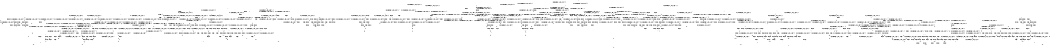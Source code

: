 digraph BCG {
size = "7, 10.5";
center = TRUE;
node [shape = circle];
0 [peripheries = 2];
0 -> 1 [label = "EX !0 !ATOMIC_EXCH_BRANCH (1, +1, TRUE, +1, 1, FALSE) !{0, 1, 2}"];
0 -> 2 [label = "EX !2 !ATOMIC_EXCH_BRANCH (1, +1, TRUE, +0, 3, TRUE) !{0, 1, 2}"];
0 -> 3 [label = "EX !1 !ATOMIC_EXCH_BRANCH (1, +0, TRUE, +0, 1, TRUE) !{0, 1, 2}"];
0 -> 4 [label = "EX !0 !ATOMIC_EXCH_BRANCH (1, +1, TRUE, +1, 1, FALSE) !{0, 1, 2}"];
1 -> 5 [label = "EX !2 !ATOMIC_EXCH_BRANCH (1, +1, TRUE, +0, 3, FALSE) !{0, 1, 2}"];
1 -> 6 [label = "EX !1 !ATOMIC_EXCH_BRANCH (1, +0, TRUE, +0, 1, FALSE) !{0, 1, 2}"];
1 -> 7 [label = "TERMINATE !0"];
2 -> 8 [label = "EX !0 !ATOMIC_EXCH_BRANCH (1, +1, TRUE, +1, 1, TRUE) !{0, 1, 2}"];
2 -> 9 [label = "EX !1 !ATOMIC_EXCH_BRANCH (1, +0, TRUE, +0, 1, FALSE) !{0, 1, 2}"];
2 -> 10 [label = "TERMINATE !2"];
2 -> 11 [label = "EX !0 !ATOMIC_EXCH_BRANCH (1, +1, TRUE, +1, 1, TRUE) !{0, 1, 2}"];
3 -> 3 [label = "EX !1 !ATOMIC_EXCH_BRANCH (1, +0, TRUE, +0, 1, TRUE) !{0, 1, 2}"];
3 -> 12 [label = "EX !0 !ATOMIC_EXCH_BRANCH (1, +1, TRUE, +1, 1, FALSE) !{0, 1, 2}"];
3 -> 13 [label = "EX !2 !ATOMIC_EXCH_BRANCH (1, +1, TRUE, +0, 3, TRUE) !{0, 1, 2}"];
3 -> 14 [label = "EX !0 !ATOMIC_EXCH_BRANCH (1, +1, TRUE, +1, 1, FALSE) !{0, 1, 2}"];
4 -> 15 [label = "EX !1 !ATOMIC_EXCH_BRANCH (1, +0, TRUE, +0, 1, FALSE) !{0, 1, 2}"];
4 -> 16 [label = "EX !2 !ATOMIC_EXCH_BRANCH (1, +1, TRUE, +0, 3, FALSE) !{0, 1, 2}"];
4 -> 17 [label = "EX !1 !ATOMIC_EXCH_BRANCH (1, +0, TRUE, +0, 1, FALSE) !{0, 1, 2}"];
4 -> 18 [label = "TERMINATE !0"];
5 -> 19 [label = "EX !2 !ATOMIC_EXCH_BRANCH (1, +0, TRUE, +1, 1, TRUE) !{0, 1, 2}"];
5 -> 20 [label = "EX !1 !ATOMIC_EXCH_BRANCH (1, +0, TRUE, +0, 1, FALSE) !{0, 1, 2}"];
5 -> 21 [label = "TERMINATE !0"];
6 -> 22 [label = "EX !2 !ATOMIC_EXCH_BRANCH (1, +1, TRUE, +0, 3, TRUE) !{0, 1, 2}"];
6 -> 23 [label = "TERMINATE !0"];
6 -> 24 [label = "TERMINATE !1"];
7 -> 25 [label = "EX !2 !ATOMIC_EXCH_BRANCH (1, +1, TRUE, +0, 3, FALSE) !{1, 2}"];
7 -> 26 [label = "EX !1 !ATOMIC_EXCH_BRANCH (1, +0, TRUE, +0, 1, FALSE) !{1, 2}"];
7 -> 27 [label = "EX !1 !ATOMIC_EXCH_BRANCH (1, +0, TRUE, +0, 1, FALSE) !{1, 2}"];
8 -> 8 [label = "EX !0 !ATOMIC_EXCH_BRANCH (1, +1, TRUE, +1, 1, TRUE) !{0, 1, 2}"];
8 -> 28 [label = "EX !1 !ATOMIC_EXCH_BRANCH (1, +0, TRUE, +0, 1, FALSE) !{0, 1, 2}"];
8 -> 29 [label = "TERMINATE !2"];
8 -> 11 [label = "EX !0 !ATOMIC_EXCH_BRANCH (1, +1, TRUE, +1, 1, TRUE) !{0, 1, 2}"];
9 -> 22 [label = "EX !0 !ATOMIC_EXCH_BRANCH (1, +1, TRUE, +1, 1, FALSE) !{0, 1, 2}"];
9 -> 30 [label = "TERMINATE !2"];
9 -> 31 [label = "TERMINATE !1"];
9 -> 32 [label = "EX !0 !ATOMIC_EXCH_BRANCH (1, +1, TRUE, +1, 1, FALSE) !{0, 1, 2}"];
10 -> 33 [label = "EX !0 !ATOMIC_EXCH_BRANCH (1, +1, TRUE, +1, 1, TRUE) !{0, 1}"];
10 -> 34 [label = "EX !1 !ATOMIC_EXCH_BRANCH (1, +0, TRUE, +0, 1, FALSE) !{0, 1}"];
10 -> 35 [label = "EX !0 !ATOMIC_EXCH_BRANCH (1, +1, TRUE, +1, 1, TRUE) !{0, 1}"];
11 -> 36 [label = "EX !1 !ATOMIC_EXCH_BRANCH (1, +0, TRUE, +0, 1, FALSE) !{0, 1, 2}"];
11 -> 11 [label = "EX !0 !ATOMIC_EXCH_BRANCH (1, +1, TRUE, +1, 1, TRUE) !{0, 1, 2}"];
11 -> 37 [label = "EX !1 !ATOMIC_EXCH_BRANCH (1, +0, TRUE, +0, 1, FALSE) !{0, 1, 2}"];
11 -> 38 [label = "TERMINATE !2"];
12 -> 6 [label = "EX !1 !ATOMIC_EXCH_BRANCH (1, +0, TRUE, +0, 1, FALSE) !{0, 1, 2}"];
12 -> 39 [label = "EX !2 !ATOMIC_EXCH_BRANCH (1, +1, TRUE, +0, 3, FALSE) !{0, 1, 2}"];
12 -> 40 [label = "TERMINATE !0"];
13 -> 9 [label = "EX !1 !ATOMIC_EXCH_BRANCH (1, +0, TRUE, +0, 1, FALSE) !{0, 1, 2}"];
13 -> 41 [label = "EX !0 !ATOMIC_EXCH_BRANCH (1, +1, TRUE, +1, 1, TRUE) !{0, 1, 2}"];
13 -> 42 [label = "TERMINATE !2"];
13 -> 43 [label = "EX !0 !ATOMIC_EXCH_BRANCH (1, +1, TRUE, +1, 1, TRUE) !{0, 1, 2}"];
14 -> 15 [label = "EX !1 !ATOMIC_EXCH_BRANCH (1, +0, TRUE, +0, 1, FALSE) !{0, 1, 2}"];
14 -> 17 [label = "EX !1 !ATOMIC_EXCH_BRANCH (1, +0, TRUE, +0, 1, FALSE) !{0, 1, 2}"];
14 -> 44 [label = "EX !2 !ATOMIC_EXCH_BRANCH (1, +1, TRUE, +0, 3, FALSE) !{0, 1, 2}"];
14 -> 45 [label = "TERMINATE !0"];
15 -> 46 [label = "EX !2 !ATOMIC_EXCH_BRANCH (1, +1, TRUE, +0, 3, TRUE) !{0, 1, 2}"];
15 -> 47 [label = "EX !2 !ATOMIC_EXCH_BRANCH (1, +1, TRUE, +0, 3, TRUE) !{0, 1, 2}"];
15 -> 48 [label = "TERMINATE !0"];
15 -> 49 [label = "TERMINATE !1"];
16 -> 50 [label = "EX !1 !ATOMIC_EXCH_BRANCH (1, +0, TRUE, +0, 1, FALSE) !{0, 1, 2}"];
16 -> 51 [label = "EX !2 !ATOMIC_EXCH_BRANCH (1, +0, TRUE, +1, 1, TRUE) !{0, 1, 2}"];
16 -> 52 [label = "EX !1 !ATOMIC_EXCH_BRANCH (1, +0, TRUE, +0, 1, FALSE) !{0, 1, 2}"];
16 -> 53 [label = "TERMINATE !0"];
17 -> 32 [label = "EX !2 !ATOMIC_EXCH_BRANCH (1, +1, TRUE, +0, 3, TRUE) !{0, 1, 2}"];
17 -> 54 [label = "TERMINATE !0"];
17 -> 55 [label = "TERMINATE !1"];
18 -> 56 [label = "EX !2 !ATOMIC_EXCH_BRANCH (1, +1, TRUE, +0, 3, FALSE) !{1, 2}"];
18 -> 57 [label = "EX !1 !ATOMIC_EXCH_BRANCH (1, +0, TRUE, +0, 1, FALSE) !{1, 2}"];
19 -> 58 [label = "EX !2 !ATOMIC_EXCH_BRANCH (1, +1, TRUE, +0, 3, TRUE) !{0, 1, 2}"];
19 -> 59 [label = "EX !1 !ATOMIC_EXCH_BRANCH (1, +0, TRUE, +0, 1, TRUE) !{0, 1, 2}"];
19 -> 60 [label = "TERMINATE !0"];
20 -> 61 [label = "EX !2 !ATOMIC_EXCH_BRANCH (1, +0, TRUE, +1, 1, FALSE) !{0, 1, 2}"];
20 -> 62 [label = "TERMINATE !0"];
20 -> 63 [label = "TERMINATE !1"];
21 -> 64 [label = "EX !2 !ATOMIC_EXCH_BRANCH (1, +0, TRUE, +1, 1, TRUE) !{1, 2}"];
21 -> 65 [label = "EX !1 !ATOMIC_EXCH_BRANCH (1, +0, TRUE, +0, 1, FALSE) !{1, 2}"];
21 -> 66 [label = "EX !1 !ATOMIC_EXCH_BRANCH (1, +0, TRUE, +0, 1, FALSE) !{1, 2}"];
22 -> 67 [label = "TERMINATE !0"];
22 -> 68 [label = "TERMINATE !2"];
22 -> 69 [label = "TERMINATE !1"];
23 -> 70 [label = "EX !2 !ATOMIC_EXCH_BRANCH (1, +1, TRUE, +0, 3, TRUE) !{1, 2}"];
23 -> 71 [label = "TERMINATE !1"];
24 -> 72 [label = "EX !2 !ATOMIC_EXCH_BRANCH (1, +1, TRUE, +0, 3, TRUE) !{0, 2}"];
24 -> 71 [label = "TERMINATE !0"];
25 -> 64 [label = "EX !2 !ATOMIC_EXCH_BRANCH (1, +0, TRUE, +1, 1, TRUE) !{1, 2}"];
25 -> 65 [label = "EX !1 !ATOMIC_EXCH_BRANCH (1, +0, TRUE, +0, 1, FALSE) !{1, 2}"];
25 -> 66 [label = "EX !1 !ATOMIC_EXCH_BRANCH (1, +0, TRUE, +0, 1, FALSE) !{1, 2}"];
26 -> 70 [label = "EX !2 !ATOMIC_EXCH_BRANCH (1, +1, TRUE, +0, 3, TRUE) !{1, 2}"];
26 -> 71 [label = "TERMINATE !1"];
27 -> 73 [label = "EX !2 !ATOMIC_EXCH_BRANCH (1, +1, TRUE, +0, 3, TRUE) !{1, 2}"];
27 -> 74 [label = "EX !2 !ATOMIC_EXCH_BRANCH (1, +1, TRUE, +0, 3, TRUE) !{1, 2}"];
27 -> 75 [label = "TERMINATE !1"];
28 -> 22 [label = "EX !0 !ATOMIC_EXCH_BRANCH (1, +1, TRUE, +1, 1, FALSE) !{0, 1, 2}"];
28 -> 76 [label = "TERMINATE !2"];
28 -> 77 [label = "TERMINATE !1"];
28 -> 32 [label = "EX !0 !ATOMIC_EXCH_BRANCH (1, +1, TRUE, +1, 1, FALSE) !{0, 1, 2}"];
29 -> 33 [label = "EX !0 !ATOMIC_EXCH_BRANCH (1, +1, TRUE, +1, 1, TRUE) !{0, 1}"];
29 -> 78 [label = "EX !1 !ATOMIC_EXCH_BRANCH (1, +0, TRUE, +0, 1, FALSE) !{0, 1}"];
29 -> 35 [label = "EX !0 !ATOMIC_EXCH_BRANCH (1, +1, TRUE, +1, 1, TRUE) !{0, 1}"];
30 -> 79 [label = "EX !0 !ATOMIC_EXCH_BRANCH (1, +1, TRUE, +1, 1, FALSE) !{0, 1}"];
30 -> 80 [label = "TERMINATE !1"];
30 -> 81 [label = "EX !0 !ATOMIC_EXCH_BRANCH (1, +1, TRUE, +1, 1, FALSE) !{0, 1}"];
31 -> 72 [label = "EX !0 !ATOMIC_EXCH_BRANCH (1, +1, TRUE, +1, 1, FALSE) !{0, 2}"];
31 -> 80 [label = "TERMINATE !2"];
31 -> 82 [label = "EX !0 !ATOMIC_EXCH_BRANCH (1, +1, TRUE, +1, 1, FALSE) !{0, 2}"];
32 -> 83 [label = "TERMINATE !0"];
32 -> 84 [label = "TERMINATE !2"];
32 -> 85 [label = "TERMINATE !1"];
33 -> 33 [label = "EX !0 !ATOMIC_EXCH_BRANCH (1, +1, TRUE, +1, 1, TRUE) !{0, 1}"];
33 -> 78 [label = "EX !1 !ATOMIC_EXCH_BRANCH (1, +0, TRUE, +0, 1, FALSE) !{0, 1}"];
33 -> 35 [label = "EX !0 !ATOMIC_EXCH_BRANCH (1, +1, TRUE, +1, 1, TRUE) !{0, 1}"];
34 -> 79 [label = "EX !0 !ATOMIC_EXCH_BRANCH (1, +1, TRUE, +1, 1, FALSE) !{0, 1}"];
34 -> 80 [label = "TERMINATE !1"];
34 -> 81 [label = "EX !0 !ATOMIC_EXCH_BRANCH (1, +1, TRUE, +1, 1, FALSE) !{0, 1}"];
35 -> 86 [label = "EX !1 !ATOMIC_EXCH_BRANCH (1, +0, TRUE, +0, 1, FALSE) !{0, 1}"];
35 -> 35 [label = "EX !0 !ATOMIC_EXCH_BRANCH (1, +1, TRUE, +1, 1, TRUE) !{0, 1}"];
35 -> 87 [label = "EX !1 !ATOMIC_EXCH_BRANCH (1, +0, TRUE, +0, 1, FALSE) !{0, 1}"];
36 -> 47 [label = "EX !0 !ATOMIC_EXCH_BRANCH (1, +1, TRUE, +1, 1, FALSE) !{0, 1, 2}"];
36 -> 88 [label = "TERMINATE !2"];
36 -> 89 [label = "TERMINATE !1"];
37 -> 32 [label = "EX !0 !ATOMIC_EXCH_BRANCH (1, +1, TRUE, +1, 1, FALSE) !{0, 1, 2}"];
37 -> 90 [label = "TERMINATE !2"];
37 -> 91 [label = "TERMINATE !1"];
38 -> 92 [label = "EX !0 !ATOMIC_EXCH_BRANCH (1, +1, TRUE, +1, 1, TRUE) !{0, 1}"];
38 -> 93 [label = "EX !1 !ATOMIC_EXCH_BRANCH (1, +0, TRUE, +0, 1, FALSE) !{0, 1}"];
39 -> 20 [label = "EX !1 !ATOMIC_EXCH_BRANCH (1, +0, TRUE, +0, 1, FALSE) !{0, 1, 2}"];
39 -> 94 [label = "EX !2 !ATOMIC_EXCH_BRANCH (1, +0, TRUE, +1, 1, TRUE) !{0, 1, 2}"];
39 -> 95 [label = "TERMINATE !0"];
40 -> 26 [label = "EX !1 !ATOMIC_EXCH_BRANCH (1, +0, TRUE, +0, 1, FALSE) !{1, 2}"];
40 -> 96 [label = "EX !2 !ATOMIC_EXCH_BRANCH (1, +1, TRUE, +0, 3, FALSE) !{1, 2}"];
40 -> 27 [label = "EX !1 !ATOMIC_EXCH_BRANCH (1, +0, TRUE, +0, 1, FALSE) !{1, 2}"];
41 -> 41 [label = "EX !0 !ATOMIC_EXCH_BRANCH (1, +1, TRUE, +1, 1, TRUE) !{0, 1, 2}"];
41 -> 28 [label = "EX !1 !ATOMIC_EXCH_BRANCH (1, +0, TRUE, +0, 1, FALSE) !{0, 1, 2}"];
41 -> 97 [label = "TERMINATE !2"];
41 -> 43 [label = "EX !0 !ATOMIC_EXCH_BRANCH (1, +1, TRUE, +1, 1, TRUE) !{0, 1, 2}"];
42 -> 34 [label = "EX !1 !ATOMIC_EXCH_BRANCH (1, +0, TRUE, +0, 1, FALSE) !{0, 1}"];
42 -> 98 [label = "EX !0 !ATOMIC_EXCH_BRANCH (1, +1, TRUE, +1, 1, TRUE) !{0, 1}"];
42 -> 99 [label = "EX !0 !ATOMIC_EXCH_BRANCH (1, +1, TRUE, +1, 1, TRUE) !{0, 1}"];
43 -> 36 [label = "EX !1 !ATOMIC_EXCH_BRANCH (1, +0, TRUE, +0, 1, FALSE) !{0, 1, 2}"];
43 -> 43 [label = "EX !0 !ATOMIC_EXCH_BRANCH (1, +1, TRUE, +1, 1, TRUE) !{0, 1, 2}"];
43 -> 37 [label = "EX !1 !ATOMIC_EXCH_BRANCH (1, +0, TRUE, +0, 1, FALSE) !{0, 1, 2}"];
43 -> 100 [label = "TERMINATE !2"];
44 -> 50 [label = "EX !1 !ATOMIC_EXCH_BRANCH (1, +0, TRUE, +0, 1, FALSE) !{0, 1, 2}"];
44 -> 52 [label = "EX !1 !ATOMIC_EXCH_BRANCH (1, +0, TRUE, +0, 1, FALSE) !{0, 1, 2}"];
44 -> 101 [label = "EX !2 !ATOMIC_EXCH_BRANCH (1, +0, TRUE, +1, 1, TRUE) !{0, 1, 2}"];
44 -> 102 [label = "TERMINATE !0"];
45 -> 57 [label = "EX !1 !ATOMIC_EXCH_BRANCH (1, +0, TRUE, +0, 1, FALSE) !{1, 2}"];
45 -> 103 [label = "EX !2 !ATOMIC_EXCH_BRANCH (1, +1, TRUE, +0, 3, FALSE) !{1, 2}"];
46 -> 104 [label = "TERMINATE !0"];
46 -> 105 [label = "TERMINATE !2"];
46 -> 106 [label = "TERMINATE !1"];
47 -> 107 [label = "TERMINATE !0"];
47 -> 108 [label = "TERMINATE !2"];
47 -> 109 [label = "TERMINATE !1"];
48 -> 110 [label = "EX !2 !ATOMIC_EXCH_BRANCH (1, +1, TRUE, +0, 3, TRUE) !{1, 2}"];
48 -> 111 [label = "TERMINATE !1"];
49 -> 112 [label = "EX !2 !ATOMIC_EXCH_BRANCH (1, +1, TRUE, +0, 3, TRUE) !{0, 2}"];
49 -> 111 [label = "TERMINATE !0"];
50 -> 113 [label = "EX !2 !ATOMIC_EXCH_BRANCH (1, +0, TRUE, +1, 1, FALSE) !{0, 1, 2}"];
50 -> 114 [label = "EX !2 !ATOMIC_EXCH_BRANCH (1, +0, TRUE, +1, 1, FALSE) !{0, 1, 2}"];
50 -> 115 [label = "TERMINATE !0"];
50 -> 116 [label = "TERMINATE !1"];
51 -> 117 [label = "EX !1 !ATOMIC_EXCH_BRANCH (1, +0, TRUE, +0, 1, TRUE) !{0, 1, 2}"];
51 -> 118 [label = "EX !2 !ATOMIC_EXCH_BRANCH (1, +1, TRUE, +0, 3, TRUE) !{0, 1, 2}"];
51 -> 119 [label = "EX !1 !ATOMIC_EXCH_BRANCH (1, +0, TRUE, +0, 1, TRUE) !{0, 1, 2}"];
51 -> 120 [label = "TERMINATE !0"];
52 -> 121 [label = "EX !2 !ATOMIC_EXCH_BRANCH (1, +0, TRUE, +1, 1, FALSE) !{0, 1, 2}"];
52 -> 122 [label = "TERMINATE !0"];
52 -> 123 [label = "TERMINATE !1"];
53 -> 124 [label = "EX !2 !ATOMIC_EXCH_BRANCH (1, +0, TRUE, +1, 1, TRUE) !{1, 2}"];
53 -> 125 [label = "EX !1 !ATOMIC_EXCH_BRANCH (1, +0, TRUE, +0, 1, FALSE) !{1, 2}"];
54 -> 126 [label = "EX !2 !ATOMIC_EXCH_BRANCH (1, +1, TRUE, +0, 3, TRUE) !{1, 2}"];
54 -> 127 [label = "TERMINATE !1"];
55 -> 128 [label = "EX !2 !ATOMIC_EXCH_BRANCH (1, +1, TRUE, +0, 3, TRUE) !{0, 2}"];
55 -> 127 [label = "TERMINATE !0"];
56 -> 124 [label = "EX !2 !ATOMIC_EXCH_BRANCH (1, +0, TRUE, +1, 1, TRUE) !{1, 2}"];
56 -> 125 [label = "EX !1 !ATOMIC_EXCH_BRANCH (1, +0, TRUE, +0, 1, FALSE) !{1, 2}"];
57 -> 126 [label = "EX !2 !ATOMIC_EXCH_BRANCH (1, +1, TRUE, +0, 3, TRUE) !{1, 2}"];
57 -> 127 [label = "TERMINATE !1"];
58 -> 129 [label = "EX !1 !ATOMIC_EXCH_BRANCH (1, +0, TRUE, +0, 1, FALSE) !{0, 1, 2}"];
58 -> 130 [label = "TERMINATE !0"];
58 -> 131 [label = "TERMINATE !2"];
59 -> 59 [label = "EX !1 !ATOMIC_EXCH_BRANCH (1, +0, TRUE, +0, 1, TRUE) !{0, 1, 2}"];
59 -> 132 [label = "EX !2 !ATOMIC_EXCH_BRANCH (1, +1, TRUE, +0, 3, TRUE) !{0, 1, 2}"];
59 -> 133 [label = "TERMINATE !0"];
60 -> 134 [label = "EX !2 !ATOMIC_EXCH_BRANCH (1, +1, TRUE, +0, 3, TRUE) !{1, 2}"];
60 -> 135 [label = "EX !1 !ATOMIC_EXCH_BRANCH (1, +0, TRUE, +0, 1, TRUE) !{1, 2}"];
60 -> 136 [label = "EX !1 !ATOMIC_EXCH_BRANCH (1, +0, TRUE, +0, 1, TRUE) !{1, 2}"];
61 -> 137 [label = "TERMINATE !0"];
61 -> 138 [label = "TERMINATE !2"];
61 -> 139 [label = "TERMINATE !1"];
62 -> 140 [label = "EX !2 !ATOMIC_EXCH_BRANCH (1, +0, TRUE, +1, 1, FALSE) !{1, 2}"];
62 -> 141 [label = "TERMINATE !1"];
63 -> 142 [label = "EX !2 !ATOMIC_EXCH_BRANCH (1, +0, TRUE, +1, 1, FALSE) !{0, 2}"];
63 -> 141 [label = "TERMINATE !0"];
64 -> 134 [label = "EX !2 !ATOMIC_EXCH_BRANCH (1, +1, TRUE, +0, 3, TRUE) !{1, 2}"];
64 -> 135 [label = "EX !1 !ATOMIC_EXCH_BRANCH (1, +0, TRUE, +0, 1, TRUE) !{1, 2}"];
64 -> 136 [label = "EX !1 !ATOMIC_EXCH_BRANCH (1, +0, TRUE, +0, 1, TRUE) !{1, 2}"];
65 -> 140 [label = "EX !2 !ATOMIC_EXCH_BRANCH (1, +0, TRUE, +1, 1, FALSE) !{1, 2}"];
65 -> 141 [label = "TERMINATE !1"];
66 -> 143 [label = "EX !2 !ATOMIC_EXCH_BRANCH (1, +0, TRUE, +1, 1, FALSE) !{1, 2}"];
66 -> 144 [label = "EX !2 !ATOMIC_EXCH_BRANCH (1, +0, TRUE, +1, 1, FALSE) !{1, 2}"];
66 -> 145 [label = "TERMINATE !1"];
67 -> 146 [label = "TERMINATE !2"];
67 -> 147 [label = "TERMINATE !1"];
68 -> 146 [label = "TERMINATE !0"];
68 -> 148 [label = "TERMINATE !1"];
69 -> 147 [label = "TERMINATE !0"];
69 -> 148 [label = "TERMINATE !2"];
70 -> 146 [label = "TERMINATE !2"];
70 -> 147 [label = "TERMINATE !1"];
71 -> 149 [label = "EX !2 !ATOMIC_EXCH_BRANCH (1, +1, TRUE, +0, 3, TRUE) !{2}"];
71 -> 150 [label = "EX !2 !ATOMIC_EXCH_BRANCH (1, +1, TRUE, +0, 3, TRUE) !{2}"];
72 -> 147 [label = "TERMINATE !0"];
72 -> 148 [label = "TERMINATE !2"];
73 -> 151 [label = "TERMINATE !2"];
73 -> 152 [label = "TERMINATE !1"];
74 -> 153 [label = "TERMINATE !2"];
74 -> 154 [label = "TERMINATE !1"];
75 -> 155 [label = "EX !2 !ATOMIC_EXCH_BRANCH (1, +1, TRUE, +0, 3, TRUE) !{2}"];
76 -> 79 [label = "EX !0 !ATOMIC_EXCH_BRANCH (1, +1, TRUE, +1, 1, FALSE) !{0, 1}"];
76 -> 156 [label = "TERMINATE !1"];
76 -> 81 [label = "EX !0 !ATOMIC_EXCH_BRANCH (1, +1, TRUE, +1, 1, FALSE) !{0, 1}"];
77 -> 72 [label = "EX !0 !ATOMIC_EXCH_BRANCH (1, +1, TRUE, +1, 1, FALSE) !{0, 2}"];
77 -> 156 [label = "TERMINATE !2"];
77 -> 82 [label = "EX !0 !ATOMIC_EXCH_BRANCH (1, +1, TRUE, +1, 1, FALSE) !{0, 2}"];
78 -> 79 [label = "EX !0 !ATOMIC_EXCH_BRANCH (1, +1, TRUE, +1, 1, FALSE) !{0, 1}"];
78 -> 156 [label = "TERMINATE !1"];
78 -> 81 [label = "EX !0 !ATOMIC_EXCH_BRANCH (1, +1, TRUE, +1, 1, FALSE) !{0, 1}"];
79 -> 146 [label = "TERMINATE !0"];
79 -> 148 [label = "TERMINATE !1"];
80 -> 157 [label = "EX !0 !ATOMIC_EXCH_BRANCH (1, +1, TRUE, +1, 1, FALSE) !{0}"];
80 -> 158 [label = "EX !0 !ATOMIC_EXCH_BRANCH (1, +1, TRUE, +1, 1, FALSE) !{0}"];
81 -> 159 [label = "TERMINATE !0"];
81 -> 160 [label = "TERMINATE !1"];
82 -> 161 [label = "TERMINATE !0"];
82 -> 162 [label = "TERMINATE !2"];
83 -> 163 [label = "TERMINATE !2"];
83 -> 164 [label = "TERMINATE !1"];
84 -> 163 [label = "TERMINATE !0"];
84 -> 165 [label = "TERMINATE !1"];
85 -> 164 [label = "TERMINATE !0"];
85 -> 165 [label = "TERMINATE !2"];
86 -> 166 [label = "EX !0 !ATOMIC_EXCH_BRANCH (1, +1, TRUE, +1, 1, FALSE) !{0, 1}"];
86 -> 167 [label = "TERMINATE !1"];
86 -> 81 [label = "EX !0 !ATOMIC_EXCH_BRANCH (1, +1, TRUE, +1, 1, FALSE) !{0, 1}"];
87 -> 81 [label = "EX !0 !ATOMIC_EXCH_BRANCH (1, +1, TRUE, +1, 1, FALSE) !{0, 1}"];
87 -> 168 [label = "TERMINATE !1"];
88 -> 169 [label = "EX !0 !ATOMIC_EXCH_BRANCH (1, +1, TRUE, +1, 1, FALSE) !{0, 1}"];
88 -> 170 [label = "TERMINATE !1"];
89 -> 112 [label = "EX !0 !ATOMIC_EXCH_BRANCH (1, +1, TRUE, +1, 1, FALSE) !{0, 2}"];
89 -> 170 [label = "TERMINATE !2"];
90 -> 171 [label = "EX !0 !ATOMIC_EXCH_BRANCH (1, +1, TRUE, +1, 1, FALSE) !{0, 1}"];
90 -> 172 [label = "TERMINATE !1"];
91 -> 128 [label = "EX !0 !ATOMIC_EXCH_BRANCH (1, +1, TRUE, +1, 1, FALSE) !{0, 2}"];
91 -> 172 [label = "TERMINATE !2"];
92 -> 92 [label = "EX !0 !ATOMIC_EXCH_BRANCH (1, +1, TRUE, +1, 1, TRUE) !{0, 1}"];
92 -> 93 [label = "EX !1 !ATOMIC_EXCH_BRANCH (1, +0, TRUE, +0, 1, FALSE) !{0, 1}"];
93 -> 171 [label = "EX !0 !ATOMIC_EXCH_BRANCH (1, +1, TRUE, +1, 1, FALSE) !{0, 1}"];
93 -> 172 [label = "TERMINATE !1"];
94 -> 59 [label = "EX !1 !ATOMIC_EXCH_BRANCH (1, +0, TRUE, +0, 1, TRUE) !{0, 1, 2}"];
94 -> 132 [label = "EX !2 !ATOMIC_EXCH_BRANCH (1, +1, TRUE, +0, 3, TRUE) !{0, 1, 2}"];
94 -> 133 [label = "TERMINATE !0"];
95 -> 65 [label = "EX !1 !ATOMIC_EXCH_BRANCH (1, +0, TRUE, +0, 1, FALSE) !{1, 2}"];
95 -> 173 [label = "EX !2 !ATOMIC_EXCH_BRANCH (1, +0, TRUE, +1, 1, TRUE) !{1, 2}"];
95 -> 66 [label = "EX !1 !ATOMIC_EXCH_BRANCH (1, +0, TRUE, +0, 1, FALSE) !{1, 2}"];
96 -> 65 [label = "EX !1 !ATOMIC_EXCH_BRANCH (1, +0, TRUE, +0, 1, FALSE) !{1, 2}"];
96 -> 173 [label = "EX !2 !ATOMIC_EXCH_BRANCH (1, +0, TRUE, +1, 1, TRUE) !{1, 2}"];
96 -> 66 [label = "EX !1 !ATOMIC_EXCH_BRANCH (1, +0, TRUE, +0, 1, FALSE) !{1, 2}"];
97 -> 98 [label = "EX !0 !ATOMIC_EXCH_BRANCH (1, +1, TRUE, +1, 1, TRUE) !{0, 1}"];
97 -> 78 [label = "EX !1 !ATOMIC_EXCH_BRANCH (1, +0, TRUE, +0, 1, FALSE) !{0, 1}"];
97 -> 99 [label = "EX !0 !ATOMIC_EXCH_BRANCH (1, +1, TRUE, +1, 1, TRUE) !{0, 1}"];
98 -> 98 [label = "EX !0 !ATOMIC_EXCH_BRANCH (1, +1, TRUE, +1, 1, TRUE) !{0, 1}"];
98 -> 78 [label = "EX !1 !ATOMIC_EXCH_BRANCH (1, +0, TRUE, +0, 1, FALSE) !{0, 1}"];
98 -> 99 [label = "EX !0 !ATOMIC_EXCH_BRANCH (1, +1, TRUE, +1, 1, TRUE) !{0, 1}"];
99 -> 86 [label = "EX !1 !ATOMIC_EXCH_BRANCH (1, +0, TRUE, +0, 1, FALSE) !{0, 1}"];
99 -> 99 [label = "EX !0 !ATOMIC_EXCH_BRANCH (1, +1, TRUE, +1, 1, TRUE) !{0, 1}"];
99 -> 87 [label = "EX !1 !ATOMIC_EXCH_BRANCH (1, +0, TRUE, +0, 1, FALSE) !{0, 1}"];
100 -> 174 [label = "EX !0 !ATOMIC_EXCH_BRANCH (1, +1, TRUE, +1, 1, TRUE) !{0, 1}"];
100 -> 93 [label = "EX !1 !ATOMIC_EXCH_BRANCH (1, +0, TRUE, +0, 1, FALSE) !{0, 1}"];
101 -> 117 [label = "EX !1 !ATOMIC_EXCH_BRANCH (1, +0, TRUE, +0, 1, TRUE) !{0, 1, 2}"];
101 -> 119 [label = "EX !1 !ATOMIC_EXCH_BRANCH (1, +0, TRUE, +0, 1, TRUE) !{0, 1, 2}"];
101 -> 175 [label = "EX !2 !ATOMIC_EXCH_BRANCH (1, +1, TRUE, +0, 3, TRUE) !{0, 1, 2}"];
101 -> 176 [label = "TERMINATE !0"];
102 -> 125 [label = "EX !1 !ATOMIC_EXCH_BRANCH (1, +0, TRUE, +0, 1, FALSE) !{1, 2}"];
102 -> 177 [label = "EX !2 !ATOMIC_EXCH_BRANCH (1, +0, TRUE, +1, 1, TRUE) !{1, 2}"];
103 -> 125 [label = "EX !1 !ATOMIC_EXCH_BRANCH (1, +0, TRUE, +0, 1, FALSE) !{1, 2}"];
103 -> 177 [label = "EX !2 !ATOMIC_EXCH_BRANCH (1, +0, TRUE, +1, 1, TRUE) !{1, 2}"];
104 -> 178 [label = "TERMINATE !2"];
104 -> 179 [label = "TERMINATE !1"];
105 -> 178 [label = "TERMINATE !0"];
105 -> 180 [label = "TERMINATE !1"];
106 -> 179 [label = "TERMINATE !0"];
106 -> 180 [label = "TERMINATE !2"];
107 -> 181 [label = "TERMINATE !2"];
107 -> 182 [label = "TERMINATE !1"];
108 -> 181 [label = "TERMINATE !0"];
108 -> 183 [label = "TERMINATE !1"];
109 -> 182 [label = "TERMINATE !0"];
109 -> 183 [label = "TERMINATE !2"];
110 -> 181 [label = "TERMINATE !2"];
110 -> 182 [label = "TERMINATE !1"];
111 -> 184 [label = "EX !2 !ATOMIC_EXCH_BRANCH (1, +1, TRUE, +0, 3, TRUE) !{2}"];
112 -> 182 [label = "TERMINATE !0"];
112 -> 183 [label = "TERMINATE !2"];
113 -> 185 [label = "TERMINATE !0"];
113 -> 186 [label = "TERMINATE !2"];
113 -> 187 [label = "TERMINATE !1"];
114 -> 188 [label = "TERMINATE !0"];
114 -> 189 [label = "TERMINATE !2"];
114 -> 190 [label = "TERMINATE !1"];
115 -> 191 [label = "EX !2 !ATOMIC_EXCH_BRANCH (1, +0, TRUE, +1, 1, FALSE) !{1, 2}"];
115 -> 192 [label = "TERMINATE !1"];
116 -> 193 [label = "EX !2 !ATOMIC_EXCH_BRANCH (1, +0, TRUE, +1, 1, FALSE) !{0, 2}"];
116 -> 192 [label = "TERMINATE !0"];
117 -> 194 [label = "EX !2 !ATOMIC_EXCH_BRANCH (1, +1, TRUE, +0, 3, TRUE) !{0, 1, 2}"];
117 -> 117 [label = "EX !1 !ATOMIC_EXCH_BRANCH (1, +0, TRUE, +0, 1, TRUE) !{0, 1, 2}"];
117 -> 195 [label = "EX !2 !ATOMIC_EXCH_BRANCH (1, +1, TRUE, +0, 3, TRUE) !{0, 1, 2}"];
117 -> 196 [label = "TERMINATE !0"];
118 -> 197 [label = "EX !1 !ATOMIC_EXCH_BRANCH (1, +0, TRUE, +0, 1, FALSE) !{0, 1, 2}"];
118 -> 198 [label = "EX !1 !ATOMIC_EXCH_BRANCH (1, +0, TRUE, +0, 1, FALSE) !{0, 1, 2}"];
118 -> 199 [label = "TERMINATE !0"];
118 -> 200 [label = "TERMINATE !2"];
119 -> 117 [label = "EX !1 !ATOMIC_EXCH_BRANCH (1, +0, TRUE, +0, 1, TRUE) !{0, 1, 2}"];
119 -> 119 [label = "EX !1 !ATOMIC_EXCH_BRANCH (1, +0, TRUE, +0, 1, TRUE) !{0, 1, 2}"];
119 -> 175 [label = "EX !2 !ATOMIC_EXCH_BRANCH (1, +1, TRUE, +0, 3, TRUE) !{0, 1, 2}"];
119 -> 176 [label = "TERMINATE !0"];
120 -> 201 [label = "EX !2 !ATOMIC_EXCH_BRANCH (1, +1, TRUE, +0, 3, TRUE) !{1, 2}"];
120 -> 202 [label = "EX !1 !ATOMIC_EXCH_BRANCH (1, +0, TRUE, +0, 1, TRUE) !{1, 2}"];
121 -> 203 [label = "TERMINATE !0"];
121 -> 204 [label = "TERMINATE !2"];
121 -> 205 [label = "TERMINATE !1"];
122 -> 206 [label = "EX !2 !ATOMIC_EXCH_BRANCH (1, +0, TRUE, +1, 1, FALSE) !{1, 2}"];
122 -> 207 [label = "TERMINATE !1"];
123 -> 208 [label = "EX !2 !ATOMIC_EXCH_BRANCH (1, +0, TRUE, +1, 1, FALSE) !{0, 2}"];
123 -> 207 [label = "TERMINATE !0"];
124 -> 201 [label = "EX !2 !ATOMIC_EXCH_BRANCH (1, +1, TRUE, +0, 3, TRUE) !{1, 2}"];
124 -> 202 [label = "EX !1 !ATOMIC_EXCH_BRANCH (1, +0, TRUE, +0, 1, TRUE) !{1, 2}"];
125 -> 206 [label = "EX !2 !ATOMIC_EXCH_BRANCH (1, +0, TRUE, +1, 1, FALSE) !{1, 2}"];
125 -> 207 [label = "TERMINATE !1"];
126 -> 163 [label = "TERMINATE !2"];
126 -> 164 [label = "TERMINATE !1"];
127 -> 209 [label = "EX !2 !ATOMIC_EXCH_BRANCH (1, +1, TRUE, +0, 3, TRUE) !{2}"];
128 -> 164 [label = "TERMINATE !0"];
128 -> 165 [label = "TERMINATE !2"];
129 -> 137 [label = "TERMINATE !0"];
129 -> 138 [label = "TERMINATE !2"];
129 -> 139 [label = "TERMINATE !1"];
130 -> 210 [label = "EX !1 !ATOMIC_EXCH_BRANCH (1, +0, TRUE, +0, 1, FALSE) !{1, 2}"];
130 -> 211 [label = "TERMINATE !2"];
130 -> 212 [label = "EX !1 !ATOMIC_EXCH_BRANCH (1, +0, TRUE, +0, 1, FALSE) !{1, 2}"];
131 -> 213 [label = "EX !1 !ATOMIC_EXCH_BRANCH (1, +0, TRUE, +0, 1, FALSE) !{0, 1}"];
131 -> 211 [label = "TERMINATE !0"];
132 -> 129 [label = "EX !1 !ATOMIC_EXCH_BRANCH (1, +0, TRUE, +0, 1, FALSE) !{0, 1, 2}"];
132 -> 214 [label = "TERMINATE !0"];
132 -> 215 [label = "TERMINATE !2"];
133 -> 135 [label = "EX !1 !ATOMIC_EXCH_BRANCH (1, +0, TRUE, +0, 1, TRUE) !{1, 2}"];
133 -> 216 [label = "EX !2 !ATOMIC_EXCH_BRANCH (1, +1, TRUE, +0, 3, TRUE) !{1, 2}"];
133 -> 136 [label = "EX !1 !ATOMIC_EXCH_BRANCH (1, +0, TRUE, +0, 1, TRUE) !{1, 2}"];
134 -> 210 [label = "EX !1 !ATOMIC_EXCH_BRANCH (1, +0, TRUE, +0, 1, FALSE) !{1, 2}"];
134 -> 211 [label = "TERMINATE !2"];
134 -> 212 [label = "EX !1 !ATOMIC_EXCH_BRANCH (1, +0, TRUE, +0, 1, FALSE) !{1, 2}"];
135 -> 135 [label = "EX !1 !ATOMIC_EXCH_BRANCH (1, +0, TRUE, +0, 1, TRUE) !{1, 2}"];
135 -> 216 [label = "EX !2 !ATOMIC_EXCH_BRANCH (1, +1, TRUE, +0, 3, TRUE) !{1, 2}"];
135 -> 136 [label = "EX !1 !ATOMIC_EXCH_BRANCH (1, +0, TRUE, +0, 1, TRUE) !{1, 2}"];
136 -> 217 [label = "EX !2 !ATOMIC_EXCH_BRANCH (1, +1, TRUE, +0, 3, TRUE) !{1, 2}"];
136 -> 136 [label = "EX !1 !ATOMIC_EXCH_BRANCH (1, +0, TRUE, +0, 1, TRUE) !{1, 2}"];
136 -> 218 [label = "EX !2 !ATOMIC_EXCH_BRANCH (1, +1, TRUE, +0, 3, TRUE) !{1, 2}"];
137 -> 219 [label = "TERMINATE !2"];
137 -> 220 [label = "TERMINATE !1"];
138 -> 219 [label = "TERMINATE !0"];
138 -> 221 [label = "TERMINATE !1"];
139 -> 220 [label = "TERMINATE !0"];
139 -> 221 [label = "TERMINATE !2"];
140 -> 219 [label = "TERMINATE !2"];
140 -> 220 [label = "TERMINATE !1"];
141 -> 222 [label = "EX !2 !ATOMIC_EXCH_BRANCH (1, +0, TRUE, +1, 1, FALSE) !{2}"];
141 -> 223 [label = "EX !2 !ATOMIC_EXCH_BRANCH (1, +0, TRUE, +1, 1, FALSE) !{2}"];
142 -> 220 [label = "TERMINATE !0"];
142 -> 221 [label = "TERMINATE !2"];
143 -> 224 [label = "TERMINATE !2"];
143 -> 225 [label = "TERMINATE !1"];
144 -> 226 [label = "TERMINATE !2"];
144 -> 227 [label = "TERMINATE !1"];
145 -> 228 [label = "EX !2 !ATOMIC_EXCH_BRANCH (1, +0, TRUE, +1, 1, FALSE) !{2}"];
146 -> 229 [label = "TERMINATE !1"];
147 -> 229 [label = "TERMINATE !2"];
148 -> 229 [label = "TERMINATE !0"];
149 -> 229 [label = "TERMINATE !2"];
150 -> 230 [label = "TERMINATE !2"];
151 -> 231 [label = "TERMINATE !1"];
152 -> 231 [label = "TERMINATE !2"];
153 -> 232 [label = "TERMINATE !1"];
154 -> 232 [label = "TERMINATE !2"];
155 -> 232 [label = "TERMINATE !2"];
156 -> 157 [label = "EX !0 !ATOMIC_EXCH_BRANCH (1, +1, TRUE, +1, 1, FALSE) !{0}"];
156 -> 158 [label = "EX !0 !ATOMIC_EXCH_BRANCH (1, +1, TRUE, +1, 1, FALSE) !{0}"];
157 -> 229 [label = "TERMINATE !0"];
158 -> 233 [label = "TERMINATE !0"];
159 -> 234 [label = "TERMINATE !1"];
160 -> 234 [label = "TERMINATE !0"];
161 -> 235 [label = "TERMINATE !2"];
162 -> 235 [label = "TERMINATE !0"];
163 -> 236 [label = "TERMINATE !1"];
164 -> 236 [label = "TERMINATE !2"];
165 -> 236 [label = "TERMINATE !0"];
166 -> 237 [label = "TERMINATE !0"];
166 -> 238 [label = "TERMINATE !1"];
167 -> 239 [label = "EX !0 !ATOMIC_EXCH_BRANCH (1, +1, TRUE, +1, 1, FALSE) !{0}"];
168 -> 240 [label = "EX !0 !ATOMIC_EXCH_BRANCH (1, +1, TRUE, +1, 1, FALSE) !{0}"];
169 -> 181 [label = "TERMINATE !0"];
169 -> 183 [label = "TERMINATE !1"];
170 -> 241 [label = "EX !0 !ATOMIC_EXCH_BRANCH (1, +1, TRUE, +1, 1, FALSE) !{0}"];
171 -> 163 [label = "TERMINATE !0"];
171 -> 165 [label = "TERMINATE !1"];
172 -> 242 [label = "EX !0 !ATOMIC_EXCH_BRANCH (1, +1, TRUE, +1, 1, FALSE) !{0}"];
173 -> 135 [label = "EX !1 !ATOMIC_EXCH_BRANCH (1, +0, TRUE, +0, 1, TRUE) !{1, 2}"];
173 -> 216 [label = "EX !2 !ATOMIC_EXCH_BRANCH (1, +1, TRUE, +0, 3, TRUE) !{1, 2}"];
173 -> 136 [label = "EX !1 !ATOMIC_EXCH_BRANCH (1, +0, TRUE, +0, 1, TRUE) !{1, 2}"];
174 -> 174 [label = "EX !0 !ATOMIC_EXCH_BRANCH (1, +1, TRUE, +1, 1, TRUE) !{0, 1}"];
174 -> 93 [label = "EX !1 !ATOMIC_EXCH_BRANCH (1, +0, TRUE, +0, 1, FALSE) !{0, 1}"];
175 -> 197 [label = "EX !1 !ATOMIC_EXCH_BRANCH (1, +0, TRUE, +0, 1, FALSE) !{0, 1, 2}"];
175 -> 198 [label = "EX !1 !ATOMIC_EXCH_BRANCH (1, +0, TRUE, +0, 1, FALSE) !{0, 1, 2}"];
175 -> 243 [label = "TERMINATE !0"];
175 -> 244 [label = "TERMINATE !2"];
176 -> 202 [label = "EX !1 !ATOMIC_EXCH_BRANCH (1, +0, TRUE, +0, 1, TRUE) !{1, 2}"];
176 -> 245 [label = "EX !2 !ATOMIC_EXCH_BRANCH (1, +1, TRUE, +0, 3, TRUE) !{1, 2}"];
177 -> 202 [label = "EX !1 !ATOMIC_EXCH_BRANCH (1, +0, TRUE, +0, 1, TRUE) !{1, 2}"];
177 -> 245 [label = "EX !2 !ATOMIC_EXCH_BRANCH (1, +1, TRUE, +0, 3, TRUE) !{1, 2}"];
178 -> 246 [label = "TERMINATE !1"];
179 -> 246 [label = "TERMINATE !2"];
180 -> 246 [label = "TERMINATE !0"];
181 -> 247 [label = "TERMINATE !1"];
182 -> 247 [label = "TERMINATE !2"];
183 -> 247 [label = "TERMINATE !0"];
184 -> 247 [label = "TERMINATE !2"];
185 -> 248 [label = "TERMINATE !2"];
185 -> 249 [label = "TERMINATE !1"];
186 -> 248 [label = "TERMINATE !0"];
186 -> 250 [label = "TERMINATE !1"];
187 -> 249 [label = "TERMINATE !0"];
187 -> 250 [label = "TERMINATE !2"];
188 -> 251 [label = "TERMINATE !2"];
188 -> 252 [label = "TERMINATE !1"];
189 -> 251 [label = "TERMINATE !0"];
189 -> 253 [label = "TERMINATE !1"];
190 -> 252 [label = "TERMINATE !0"];
190 -> 253 [label = "TERMINATE !2"];
191 -> 251 [label = "TERMINATE !2"];
191 -> 252 [label = "TERMINATE !1"];
192 -> 254 [label = "EX !2 !ATOMIC_EXCH_BRANCH (1, +0, TRUE, +1, 1, FALSE) !{2}"];
193 -> 252 [label = "TERMINATE !0"];
193 -> 253 [label = "TERMINATE !2"];
194 -> 255 [label = "EX !1 !ATOMIC_EXCH_BRANCH (1, +0, TRUE, +0, 1, FALSE) !{0, 1, 2}"];
194 -> 256 [label = "TERMINATE !0"];
194 -> 257 [label = "TERMINATE !2"];
195 -> 197 [label = "EX !1 !ATOMIC_EXCH_BRANCH (1, +0, TRUE, +0, 1, FALSE) !{0, 1, 2}"];
195 -> 258 [label = "TERMINATE !0"];
195 -> 259 [label = "TERMINATE !2"];
196 -> 260 [label = "EX !1 !ATOMIC_EXCH_BRANCH (1, +0, TRUE, +0, 1, TRUE) !{1, 2}"];
196 -> 261 [label = "EX !2 !ATOMIC_EXCH_BRANCH (1, +1, TRUE, +0, 3, TRUE) !{1, 2}"];
197 -> 188 [label = "TERMINATE !0"];
197 -> 189 [label = "TERMINATE !2"];
197 -> 190 [label = "TERMINATE !1"];
198 -> 203 [label = "TERMINATE !0"];
198 -> 204 [label = "TERMINATE !2"];
198 -> 205 [label = "TERMINATE !1"];
199 -> 262 [label = "EX !1 !ATOMIC_EXCH_BRANCH (1, +0, TRUE, +0, 1, FALSE) !{1, 2}"];
199 -> 263 [label = "TERMINATE !2"];
200 -> 264 [label = "EX !1 !ATOMIC_EXCH_BRANCH (1, +0, TRUE, +0, 1, FALSE) !{0, 1}"];
200 -> 263 [label = "TERMINATE !0"];
201 -> 262 [label = "EX !1 !ATOMIC_EXCH_BRANCH (1, +0, TRUE, +0, 1, FALSE) !{1, 2}"];
201 -> 263 [label = "TERMINATE !2"];
202 -> 202 [label = "EX !1 !ATOMIC_EXCH_BRANCH (1, +0, TRUE, +0, 1, TRUE) !{1, 2}"];
202 -> 245 [label = "EX !2 !ATOMIC_EXCH_BRANCH (1, +1, TRUE, +0, 3, TRUE) !{1, 2}"];
203 -> 265 [label = "TERMINATE !2"];
203 -> 266 [label = "TERMINATE !1"];
204 -> 265 [label = "TERMINATE !0"];
204 -> 267 [label = "TERMINATE !1"];
205 -> 266 [label = "TERMINATE !0"];
205 -> 267 [label = "TERMINATE !2"];
206 -> 265 [label = "TERMINATE !2"];
206 -> 266 [label = "TERMINATE !1"];
207 -> 268 [label = "EX !2 !ATOMIC_EXCH_BRANCH (1, +0, TRUE, +1, 1, FALSE) !{2}"];
208 -> 266 [label = "TERMINATE !0"];
208 -> 267 [label = "TERMINATE !2"];
209 -> 236 [label = "TERMINATE !2"];
210 -> 219 [label = "TERMINATE !2"];
210 -> 220 [label = "TERMINATE !1"];
211 -> 269 [label = "EX !1 !ATOMIC_EXCH_BRANCH (1, +0, TRUE, +0, 1, FALSE) !{1}"];
211 -> 270 [label = "EX !1 !ATOMIC_EXCH_BRANCH (1, +0, TRUE, +0, 1, FALSE) !{1}"];
212 -> 226 [label = "TERMINATE !2"];
212 -> 227 [label = "TERMINATE !1"];
213 -> 219 [label = "TERMINATE !0"];
213 -> 221 [label = "TERMINATE !1"];
214 -> 210 [label = "EX !1 !ATOMIC_EXCH_BRANCH (1, +0, TRUE, +0, 1, FALSE) !{1, 2}"];
214 -> 271 [label = "TERMINATE !2"];
214 -> 212 [label = "EX !1 !ATOMIC_EXCH_BRANCH (1, +0, TRUE, +0, 1, FALSE) !{1, 2}"];
215 -> 213 [label = "EX !1 !ATOMIC_EXCH_BRANCH (1, +0, TRUE, +0, 1, FALSE) !{0, 1}"];
215 -> 271 [label = "TERMINATE !0"];
216 -> 210 [label = "EX !1 !ATOMIC_EXCH_BRANCH (1, +0, TRUE, +0, 1, FALSE) !{1, 2}"];
216 -> 271 [label = "TERMINATE !2"];
216 -> 212 [label = "EX !1 !ATOMIC_EXCH_BRANCH (1, +0, TRUE, +0, 1, FALSE) !{1, 2}"];
217 -> 272 [label = "EX !1 !ATOMIC_EXCH_BRANCH (1, +0, TRUE, +0, 1, FALSE) !{1, 2}"];
217 -> 273 [label = "TERMINATE !2"];
217 -> 212 [label = "EX !1 !ATOMIC_EXCH_BRANCH (1, +0, TRUE, +0, 1, FALSE) !{1, 2}"];
218 -> 212 [label = "EX !1 !ATOMIC_EXCH_BRANCH (1, +0, TRUE, +0, 1, FALSE) !{1, 2}"];
218 -> 274 [label = "TERMINATE !2"];
219 -> 275 [label = "TERMINATE !1"];
220 -> 275 [label = "TERMINATE !2"];
221 -> 275 [label = "TERMINATE !0"];
222 -> 275 [label = "TERMINATE !2"];
223 -> 276 [label = "TERMINATE !2"];
224 -> 277 [label = "TERMINATE !1"];
225 -> 277 [label = "TERMINATE !2"];
226 -> 278 [label = "TERMINATE !1"];
227 -> 278 [label = "TERMINATE !2"];
228 -> 278 [label = "TERMINATE !2"];
229 -> 279 [label = "exit"];
230 -> 280 [label = "exit"];
231 -> 281 [label = "exit"];
232 -> 282 [label = "exit"];
233 -> 283 [label = "exit"];
234 -> 284 [label = "exit"];
235 -> 285 [label = "exit"];
236 -> 286 [label = "exit"];
237 -> 287 [label = "TERMINATE !1"];
238 -> 287 [label = "TERMINATE !0"];
239 -> 287 [label = "TERMINATE !0"];
240 -> 234 [label = "TERMINATE !0"];
241 -> 247 [label = "TERMINATE !0"];
242 -> 236 [label = "TERMINATE !0"];
243 -> 262 [label = "EX !1 !ATOMIC_EXCH_BRANCH (1, +0, TRUE, +0, 1, FALSE) !{1, 2}"];
243 -> 288 [label = "TERMINATE !2"];
244 -> 264 [label = "EX !1 !ATOMIC_EXCH_BRANCH (1, +0, TRUE, +0, 1, FALSE) !{0, 1}"];
244 -> 288 [label = "TERMINATE !0"];
245 -> 262 [label = "EX !1 !ATOMIC_EXCH_BRANCH (1, +0, TRUE, +0, 1, FALSE) !{1, 2}"];
245 -> 288 [label = "TERMINATE !2"];
246 -> 289 [label = "exit"];
247 -> 290 [label = "exit"];
248 -> 291 [label = "TERMINATE !1"];
249 -> 291 [label = "TERMINATE !2"];
250 -> 291 [label = "TERMINATE !0"];
251 -> 292 [label = "TERMINATE !1"];
252 -> 292 [label = "TERMINATE !2"];
253 -> 292 [label = "TERMINATE !0"];
254 -> 292 [label = "TERMINATE !2"];
255 -> 185 [label = "TERMINATE !0"];
255 -> 186 [label = "TERMINATE !2"];
255 -> 187 [label = "TERMINATE !1"];
256 -> 293 [label = "EX !1 !ATOMIC_EXCH_BRANCH (1, +0, TRUE, +0, 1, FALSE) !{1, 2}"];
256 -> 294 [label = "TERMINATE !2"];
257 -> 295 [label = "EX !1 !ATOMIC_EXCH_BRANCH (1, +0, TRUE, +0, 1, FALSE) !{0, 1}"];
257 -> 294 [label = "TERMINATE !0"];
258 -> 296 [label = "EX !1 !ATOMIC_EXCH_BRANCH (1, +0, TRUE, +0, 1, FALSE) !{1, 2}"];
258 -> 297 [label = "TERMINATE !2"];
259 -> 298 [label = "EX !1 !ATOMIC_EXCH_BRANCH (1, +0, TRUE, +0, 1, FALSE) !{0, 1}"];
259 -> 297 [label = "TERMINATE !0"];
260 -> 260 [label = "EX !1 !ATOMIC_EXCH_BRANCH (1, +0, TRUE, +0, 1, TRUE) !{1, 2}"];
260 -> 261 [label = "EX !2 !ATOMIC_EXCH_BRANCH (1, +1, TRUE, +0, 3, TRUE) !{1, 2}"];
261 -> 296 [label = "EX !1 !ATOMIC_EXCH_BRANCH (1, +0, TRUE, +0, 1, FALSE) !{1, 2}"];
261 -> 297 [label = "TERMINATE !2"];
262 -> 265 [label = "TERMINATE !2"];
262 -> 266 [label = "TERMINATE !1"];
263 -> 299 [label = "EX !1 !ATOMIC_EXCH_BRANCH (1, +0, TRUE, +0, 1, FALSE) !{1}"];
264 -> 265 [label = "TERMINATE !0"];
264 -> 267 [label = "TERMINATE !1"];
265 -> 300 [label = "TERMINATE !1"];
266 -> 300 [label = "TERMINATE !2"];
267 -> 300 [label = "TERMINATE !0"];
268 -> 300 [label = "TERMINATE !2"];
269 -> 275 [label = "TERMINATE !1"];
270 -> 301 [label = "TERMINATE !1"];
271 -> 269 [label = "EX !1 !ATOMIC_EXCH_BRANCH (1, +0, TRUE, +0, 1, FALSE) !{1}"];
271 -> 270 [label = "EX !1 !ATOMIC_EXCH_BRANCH (1, +0, TRUE, +0, 1, FALSE) !{1}"];
272 -> 224 [label = "TERMINATE !2"];
272 -> 225 [label = "TERMINATE !1"];
273 -> 302 [label = "EX !1 !ATOMIC_EXCH_BRANCH (1, +0, TRUE, +0, 1, FALSE) !{1}"];
274 -> 303 [label = "EX !1 !ATOMIC_EXCH_BRANCH (1, +0, TRUE, +0, 1, FALSE) !{1}"];
275 -> 279 [label = "exit"];
276 -> 280 [label = "exit"];
277 -> 281 [label = "exit"];
278 -> 282 [label = "exit"];
287 -> 304 [label = "exit"];
288 -> 299 [label = "EX !1 !ATOMIC_EXCH_BRANCH (1, +0, TRUE, +0, 1, FALSE) !{1}"];
291 -> 289 [label = "exit"];
292 -> 290 [label = "exit"];
293 -> 248 [label = "TERMINATE !2"];
293 -> 249 [label = "TERMINATE !1"];
294 -> 305 [label = "EX !1 !ATOMIC_EXCH_BRANCH (1, +0, TRUE, +0, 1, FALSE) !{1}"];
295 -> 248 [label = "TERMINATE !0"];
295 -> 250 [label = "TERMINATE !1"];
296 -> 251 [label = "TERMINATE !2"];
296 -> 252 [label = "TERMINATE !1"];
297 -> 306 [label = "EX !1 !ATOMIC_EXCH_BRANCH (1, +0, TRUE, +0, 1, FALSE) !{1}"];
298 -> 251 [label = "TERMINATE !0"];
298 -> 253 [label = "TERMINATE !1"];
299 -> 300 [label = "TERMINATE !1"];
300 -> 286 [label = "exit"];
301 -> 307 [label = "exit"];
302 -> 277 [label = "TERMINATE !1"];
303 -> 278 [label = "TERMINATE !1"];
305 -> 291 [label = "TERMINATE !1"];
306 -> 292 [label = "TERMINATE !1"];
}
